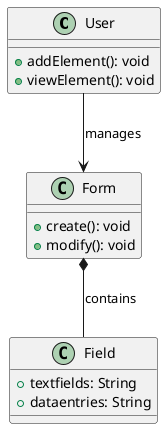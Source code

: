 @startuml
class User {
    + addElement(): void
    + viewElement(): void
}

class Form {
    + create(): void
    + modify(): void
}

class Field {
    + textfields: String
    + dataentries: String
}

User --> Form : manages
Form *-- Field : contains
@enduml
